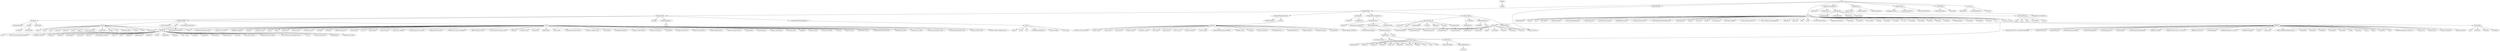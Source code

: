 digraph {
	Number -> Integer
	Thing -> BiologicalEntity
	Thing -> OntologyClass
	Thing -> InformationContentEntity
	Thing -> PlanetaryEntity
	Thing -> ClinicalEntity
	Thing -> Occurrent
	Thing -> BehavioralEntity
	Thing -> Assay
	BiologicalEntity -> OrganismalEntity
	BiologicalEntity -> DiseaseOrPhenotypicFeature
	BiologicalEntity -> Environment
	BiologicalEntity -> MolecularEntity
	BiologicalEntity -> BiologicalProcessOrActivity
	OntologyClass -> RelationshipType
	OntologyClass -> GeneOntologyClass
	OntologyClass -> OrganismTaxon
	OrganismalEntity -> IndividualOrganism
	OrganismalEntity -> PopulationOfIndividualOrganisms
	OrganismalEntity -> Biosample
	OrganismalEntity -> AnatomicalEntity
	OrganismalEntity -> LifeStage
	IndividualOrganism -> Case
	PopulationOfIndividualOrganisms -> Species
	Biosample -> CellLine
	Biosample -> SpecimenID
	Biosample -> SpecimenIdSource
	DiseaseOrPhenotypicFeature -> Disease
	DiseaseOrPhenotypicFeature -> PhenotypicFeature
	Disease -> Diagnosis
	Environment -> DrugExposure
	Environment -> Treatment
	InformationContentEntity -> ConfidenceLevel
	InformationContentEntity -> EvidenceType
	InformationContentEntity -> Publication
	EvidenceType -> Assay
	EvidenceType -> DataEntity
	EvidenceType -> IndividualIdSource
	EvidenceType -> IndividualID
	EvidenceType -> IsMultiIndividual
	EvidenceType -> IsMultiSpecimen
	MolecularEntity -> ChemicalSubstance
	MolecularEntity -> GenomicEntity
	MolecularEntity -> GeneFamily
	MolecularEntity -> MetabolicEntity
	MolecularEntity -> ProteomicEntity
	ChemicalSubstance -> Drug
	ChemicalSubstance -> Metabolite
	Drug -> DrugScreen
	AnatomicalEntity -> CellularComponent
	AnatomicalEntity -> Cell
	AnatomicalEntity -> GrossAnatomicalStructure
	AnatomicalEntity -> Organ
	AnatomicalEntity -> Tissue
	PlanetaryEntity -> EnvironmentalProcess
	PlanetaryEntity -> EnvironmentalFeature
	PlanetaryEntity -> GeographicLocation
	ClinicalEntity -> ClinicalTrial
	ClinicalEntity -> ClinicalIntervention
	Device -> Platform
	Assay -> Device
	Assay -> Scale
	Assay -> "In vivo bioluminescence"
	Assay -> Immunohistochemistry
	Assay -> "NOMe-Seq"
	Assay -> "FIA-MSMS"
	Assay -> "UPLC-MSMS"
	Assay -> RnaSeq
	Assay -> MirnaSeq
	Assay -> "LC-MSMS"
	Assay -> "LC-MS"
	Assay -> LncrnaSeq
	Assay -> ExomeSeq
	Assay -> ChIPSeq
	Assay -> RnaArray
	Assay -> SnpArray
	Assay -> MethylationArray
	Assay -> MirnaArray
	Assay -> BisulfiteSeq
	Assay -> ATACSeq
	Assay -> "HI-C"
	Assay -> ErrBisulfiteSeq
	Assay -> ISOSeq
	Assay -> MRI
	Assay -> WesternBlot
	Assay -> WholeGenomeSeq
	Assay -> PolymeraseChainReaction
	Assay -> CellViabilityAssay
	Assay -> AtomicForceMicroscopy
	Assay -> BrightfieldMicroscopy
	Assay -> TractionForceMicroscopy
	Assay -> NextGenerationTargetedSequencing
	Assay -> JumpingLibrary
	Assay -> "MIB/MS"
	Assay -> ScCGIseq
	Assay -> MudPIT
	Assay -> Questionnaire
	Assay -> "DNA optical mapping"
	Assay -> "Novelty response behavior"
	Assay -> "Active avoidance learning behavior"
	Assay -> "OxBS-Seq"
	Assay -> "Ribo-Seq"
	Assay -> RPPA
	Assay -> AssayTarget
	GenomicEntity -> Genome
	GenomicEntity -> Transcript
	GenomicEntity -> Exon
	GenomicEntity -> CodingSequence
	GenomicEntity -> MacromolecularMachine
	GenomicEntity -> Genotype
	GenomicEntity -> Haplotype
	GenomicEntity -> SequenceVariant
	Genome -> GeneExpression
	Transcript -> IsoformExpression
	MacromolecularMachine -> GeneOrGeneProduct
	MacromolecularMachine -> MacromolecularComplex
	GeneOrGeneProduct -> Gene
	GeneOrGeneProduct -> GeneProduct
	GeneProduct -> Protein
	GeneProduct -> GeneProductIsoform
	GeneProduct -> RnaProduct
	Protein -> ProteinIsoform
	Protein -> H3K9me3
	Protein -> H3K4me3
	Protein -> H3K4me1
	Protein -> H3K27ac
	Protein -> H3K36me3
	Protein -> H3K27me3
	Protein -> H3K9ac
	Protein -> CTCF
	RnaProduct -> RnaProductIsoform
	RnaProduct -> NoncodingRnaProduct
	NoncodingRnaProduct -> Microrna
	SequenceVariant -> GenomicVariants
	GeographicLocation -> GeographicLocationAtTime
	Occurrent -> ActivityAndBehavior
	Occurrent -> Procedure
	Occurrent -> Phenomenon
	BiologicalProcessOrActivity -> MolecularActivity
	BiologicalProcessOrActivity -> BiologicalProcess
	MolecularActivity -> ChromatinActivity
	BiologicalProcess -> Pathway
	BiologicalProcess -> PhysiologicalProcess
	PhysiologicalProcess -> CellularPhysiology
	Cell -> CellType
	Cell -> TerminalDifferentiationPoint
	CellLine -> IsCellLine
	CellLine -> IsPrimaryCell
	DataEntity -> Data
	Data -> DataSubtype
	Data -> DataType
	BehavioralEntity -> "Behavior process"
	MetabolicEntity -> Metabolomics
	ProteomicEntity -> Proteomics
	ProteomicEntity -> Kinomics
	AssayTarget -> H3K9me3
	AssayTarget -> H3K4me3
	AssayTarget -> H3K4me1
	AssayTarget -> H3K27ac
	AssayTarget -> H3K36me3
	AssayTarget -> H3K27me3
	AssayTarget -> H3K9ac
	AssayTarget -> REST
	AssayTarget -> CTCF
	AssayTarget -> Input
	DataSubtype -> DataMatrix
	DataSubtype -> Raw
	DataSubtype -> Processed
	DataSubtype -> Metadata
	Organ -> "Lymph node"
	Organ -> Kidney
	Organ -> Skin
	Organ -> "Mammary gland"
	Organ -> Nerves
	Organ -> Brain
	Organ -> Blood
	Organ -> Breast
	Organ -> Colon
	Organ -> Lung
	Organ -> Prostate
	Organ -> Pancreas
	Organ -> Ovary
	Organ -> Spleen
	Organ -> "Bone marrow"
	Organ -> "Bursa Of Fabricius"
	DataType -> GenomicVariants
	DataType -> "Behavior process"
	DataType -> Metabolomics
	DataType -> Image
	DataType -> GeneExpression
	DataType -> IsoformExpression
	DataType -> Proteomics
	DataType -> Kinomics
	DataType -> DrugScreen
	DataType -> CellularPhysiology
	DataType -> ChromatinActivity
	DataType -> SurveyData
	DataType -> Network
	IndividualIdSource -> "NIMH-HBCC"
	IndividualIdSource -> MSSM
	IndividualIdSource -> Penn
	IndividualIdSource -> Pitt
	IndividualIdSource -> Rush
	Tissue -> "Medial orbital frontal cortex"
	Tissue -> "Medial prefrontal cortex"
	Tissue -> "Medial dorsal nucleus of thalamus"
	Tissue -> "Inferior temporal cortex"
	Tissue -> "Posterior inferior parietal cortex"
	Tissue -> Midbrain
	Tissue -> "Cerebral cortex"
	Tissue -> "Frontal lobe"
	Tissue -> Hippocampus
	Tissue -> "Nerve tissue"
	Tissue -> "Dorsolateral prefrontal cortex"
	Tissue -> "Anterior cingulate cortex"
	Tissue -> "Frontal pole"
	Tissue -> "Parahippocampal gyrus"
	Tissue -> "Superior temporal gyrus"
	Tissue -> "Inferior frontal gyrus"
	Tissue -> Cerebellum
	Tissue -> "Occipital visual cortex"
	Tissue -> "Inferior temporal gyrus"
	Tissue -> "Middle temporal gyrus"
	Tissue -> "Posterior cingulate cortex"
	Tissue -> "Temporal pole"
	Tissue -> "Precentral gyrus"
	Tissue -> "Superior parietal lobe"
	Tissue -> "Prefrontal cortex"
	Tissue -> Amygdala
	Tissue -> "Caudate nucleus"
	Tissue -> "Nucleus accumbens"
	Tissue -> Putamen
	Tissue -> "Temporal cortex"
	Tissue -> "Orbitofrontal cortex"
	Tissue -> "Ventrolateral prefrontal cortex"
	Tissue -> "Medial frontal cortex"
	Tissue -> "Primary motor cortex"
	Tissue -> "Primary somatosensory cortex"
	Tissue -> "Posteroinferior parietal cortex"
	Tissue -> "Primary auditory cortex"
	Tissue -> "Posterior superior temporal cortex"
	Tissue -> "Inferolateral temporal cortex"
	Tissue -> "Primary visual cortex"
	Tissue -> "Amygdaloid complex"
	Tissue -> Striatum
	Tissue -> "Cerebellar cortex"
	Tissue -> Serum
	Tissue -> Plasma
	Tissue -> Splenocyte
	Tissue -> Blood
	Tissue -> "Primary tumor"
	Tissue -> "Embryonic tissue"
	Tissue -> Meninges
	Tissue -> Forebrain
	Tissue -> "Middle frontal gyrus"
	Tissue -> "Cortical plate"
	Tissue -> "VZ/SVZ"
	Tissue -> "Dorsal pallium"
	Tissue -> "Bone marrow"
	Tissue -> "Buccal Mucosa"
	Tissue -> "Dorsal Root Ganglion"
	Platform -> HiSeq3000
	Platform -> HiSeq2500
	Platform -> HiSeq4000
	Platform -> NextSeq500
	Platform -> HiSeq2000
	Platform -> MiSeq
	Platform -> PsychChip
	Platform -> "Affy5.0"
	Platform -> "Affy6.0"
	Platform -> PacBioRSII
	Platform -> GAIIx
	Platform -> "Illumina_HumanOmni1-Quadv1.0"
	Platform -> Illumina_1M
	Platform -> Illumina_h650
	Platform -> Illumina_Omni2pt5M
	Platform -> Illumina_Omni5M
	Platform -> "Illumina MouseWG-6 v2.0 expression beadchip"
	Platform -> Perlegen300Karray
	Platform -> Agilent44Karray
	Platform -> IlluminaWholeGenomeDASL
	Platform -> IlluminaHumanHap300
	Platform -> NanostringnCounter
	Platform -> LTQOrbitrapXL
	Platform -> IlluminaHumanMethylation450
	Platform -> AffymetrixU133AB
	Platform -> "Affymetrix Human Gene 1.0 ST Array"
	Platform -> AffymetrixU133Plus2
	Platform -> ConfocalImaging
	Platform -> "IlluminaHumanHT-12_V3_0_R1"
	Platform -> SequenomMultiplex
	Platform -> HiSeqX
	Platform -> "Bionano Irys"
	Platform -> "Infinium HumanOmniExpressExome"
	CellType -> "Schwann cell precusor"
	CellType -> "B-lymphocytes"
	CellType -> "Embryonic stem cells"
	CellType -> IPSC
	CellType -> "IPSC-derived telencephalic organoids"
	CellType -> "GABAergic neurons"
	CellType -> Monocytes
	CellType -> Microglia
	CellType -> Macrophages
	CellType -> Astrocytes
	CellType -> "SH-SY5Y"
	CellType -> "GLUtamatergic neurons"
	CellType -> "NeuN+"
	CellType -> "NeuN-"
	CellType -> Epithelial
	CellType -> "Epithelial-like"
	CellType -> Fibroblast
	CellType -> Round
	CellType -> Lymphoblast
	CellType -> Polygonal
	CellType -> "CD8+ T-Cells"
	CellType -> Arachnoid
	CellType -> Meningioma
	CellType -> Schwannoma
	CellType -> Oligodendrocyte
	CellType -> Schwann
	CellType -> "IPSC-derived neuron"
	CellType -> "Monocyte-derived microglia"
	CellType -> "IPSC-derived neuronal progenitor cell"
	CellType -> "CD138+"
	Diagnosis -> "Bladder Cancer"
	Diagnosis -> Leukemia
	Diagnosis -> "Tourette Syndrome"
	Diagnosis -> "Neurofibromatosis 1"
	Diagnosis -> "Neurofibromatosis 2"
	Diagnosis -> "Bipolar Disorder"
	Diagnosis -> "Alzheimer Disease"
	Diagnosis -> Schizophrenia
	Diagnosis -> "Autism Spectrum Disorder"
	Diagnosis -> "Fibrocystic Breast Disease"
	Diagnosis -> "Breast Cancer"
	Diagnosis -> "Colon Cancer"
	Diagnosis -> "Lung Cancer"
	Diagnosis -> "Prostate Cancer"
	Diagnosis -> "Pancreatic Cancer"
	Diagnosis -> "Skin Cancer"
	Diagnosis -> "Brain Cancer"
	Diagnosis -> "Ovary Cancer"
	Diagnosis -> "Affective Disorder"
	Diagnosis -> "Cervical Cancer"
	Diagnosis -> "Juvenile Myelomonocytic Leukemia"
	Species -> Human
	Species -> Mouse
	Species -> Rat
	Species -> "Drosophila melanogaster"
	Species -> "Rhesus macaque"
	Species -> "Gallus gallus"
}
